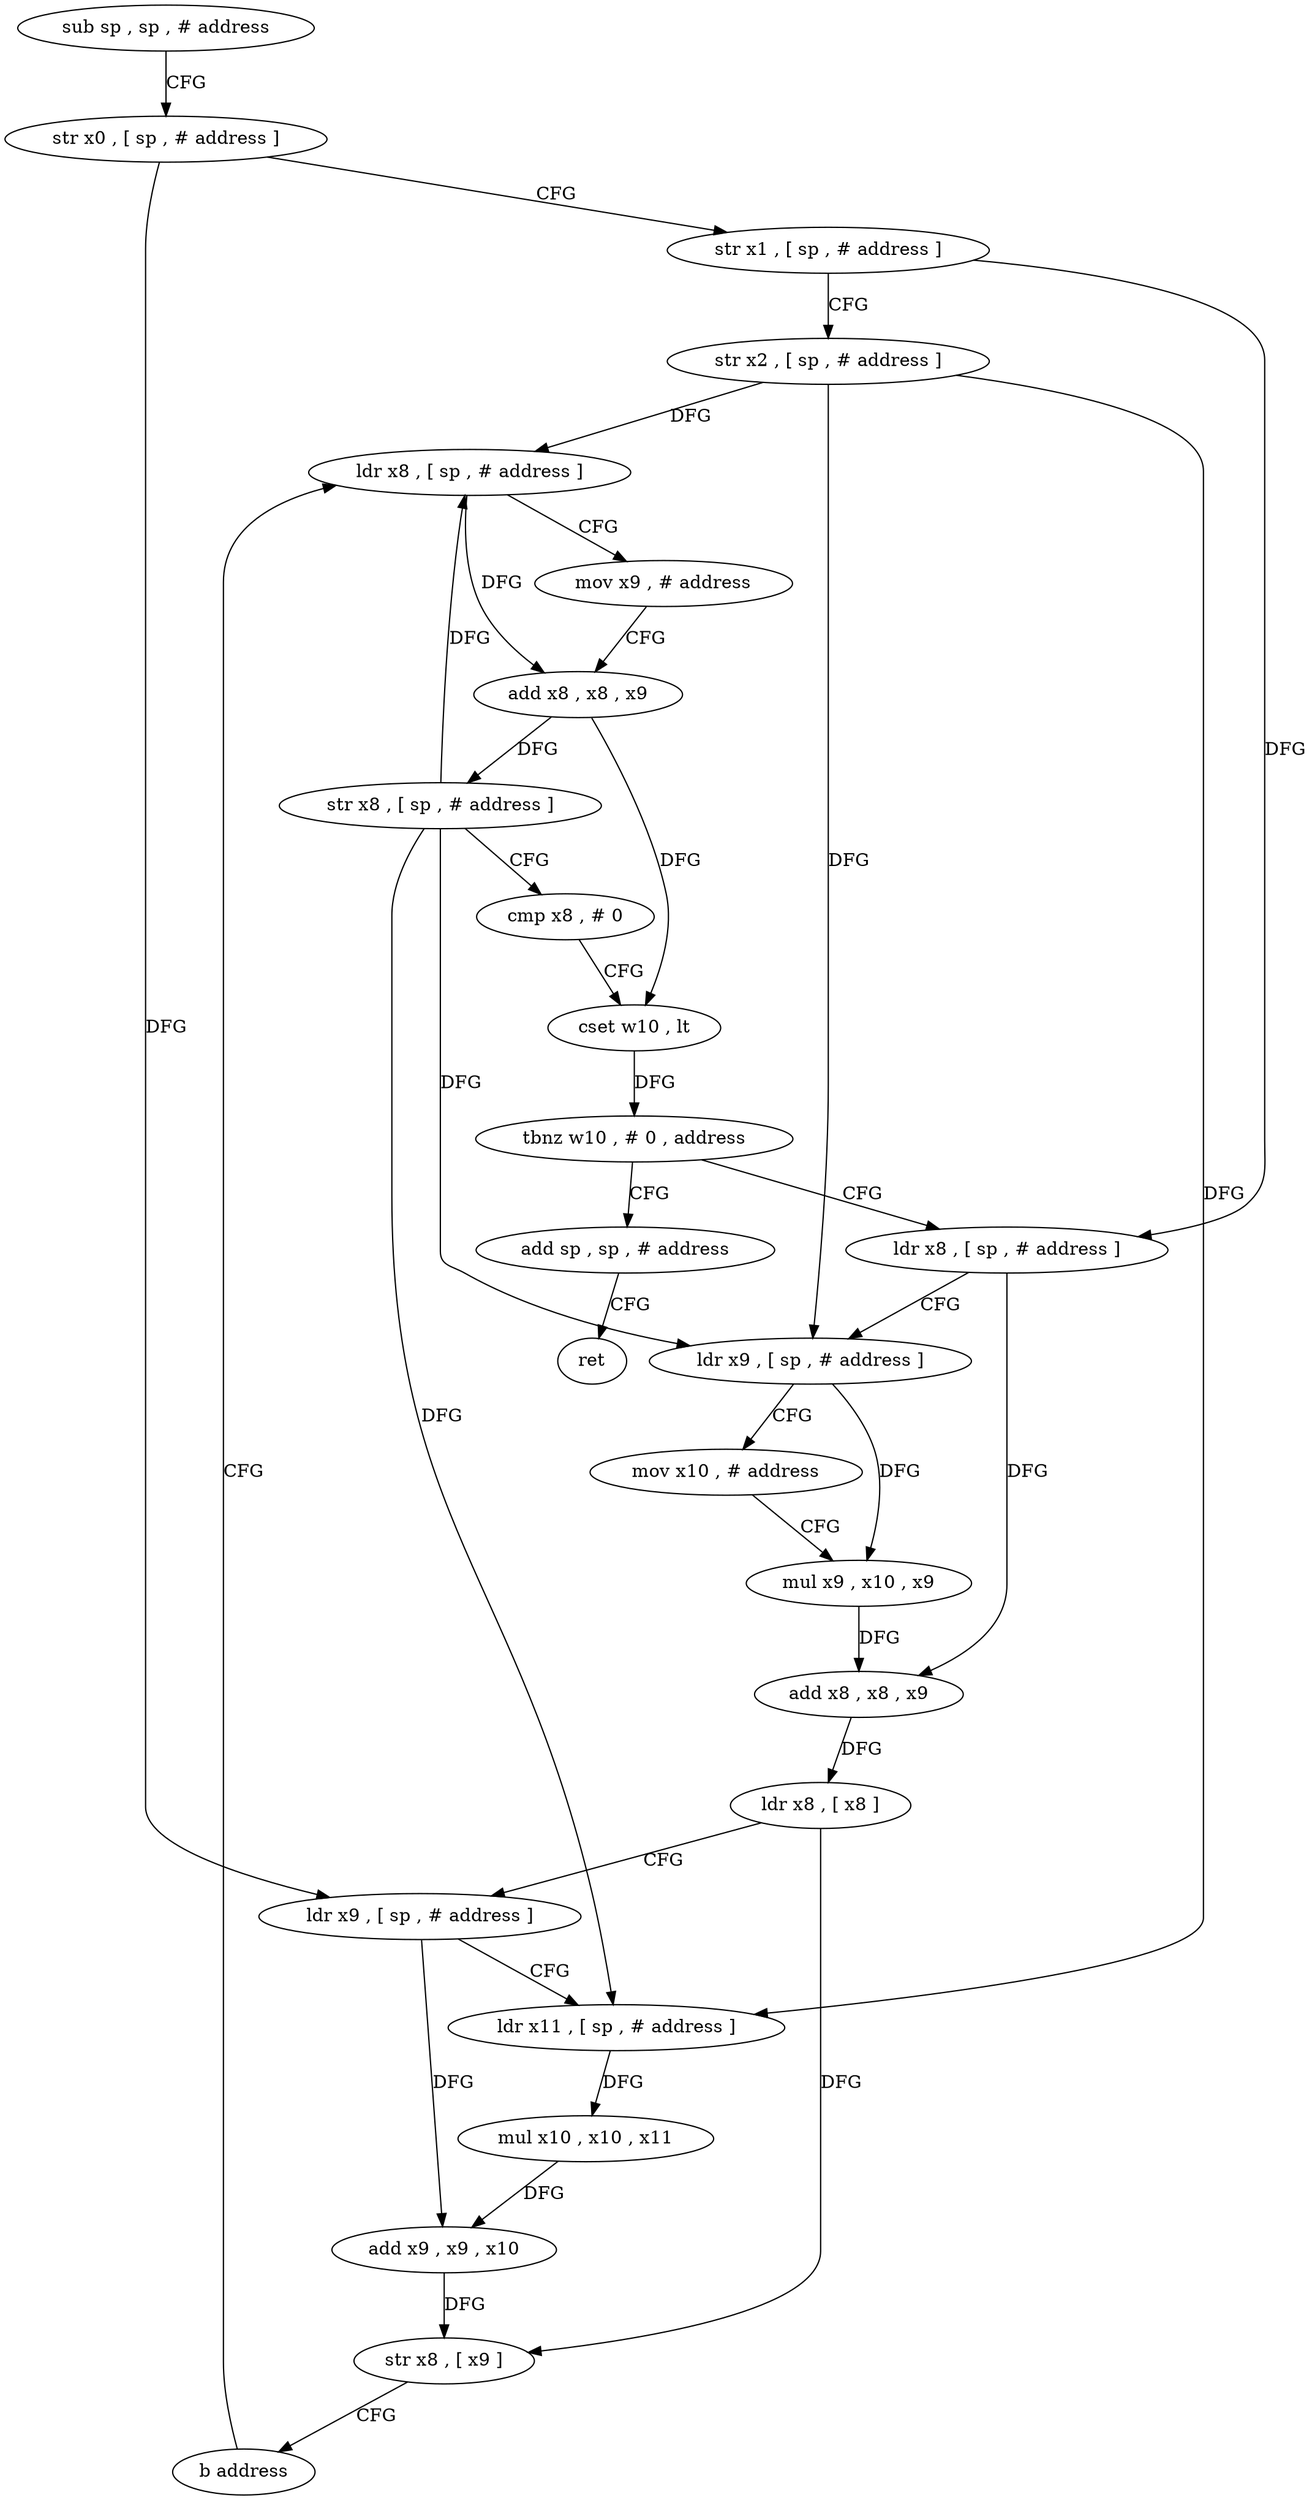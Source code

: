 digraph "func" {
"4233740" [label = "sub sp , sp , # address" ]
"4233744" [label = "str x0 , [ sp , # address ]" ]
"4233748" [label = "str x1 , [ sp , # address ]" ]
"4233752" [label = "str x2 , [ sp , # address ]" ]
"4233756" [label = "ldr x8 , [ sp , # address ]" ]
"4233832" [label = "add sp , sp , # address" ]
"4233836" [label = "ret" ]
"4233784" [label = "ldr x8 , [ sp , # address ]" ]
"4233788" [label = "ldr x9 , [ sp , # address ]" ]
"4233792" [label = "mov x10 , # address" ]
"4233796" [label = "mul x9 , x10 , x9" ]
"4233800" [label = "add x8 , x8 , x9" ]
"4233804" [label = "ldr x8 , [ x8 ]" ]
"4233808" [label = "ldr x9 , [ sp , # address ]" ]
"4233812" [label = "ldr x11 , [ sp , # address ]" ]
"4233816" [label = "mul x10 , x10 , x11" ]
"4233820" [label = "add x9 , x9 , x10" ]
"4233824" [label = "str x8 , [ x9 ]" ]
"4233828" [label = "b address" ]
"4233760" [label = "mov x9 , # address" ]
"4233764" [label = "add x8 , x8 , x9" ]
"4233768" [label = "str x8 , [ sp , # address ]" ]
"4233772" [label = "cmp x8 , # 0" ]
"4233776" [label = "cset w10 , lt" ]
"4233780" [label = "tbnz w10 , # 0 , address" ]
"4233740" -> "4233744" [ label = "CFG" ]
"4233744" -> "4233748" [ label = "CFG" ]
"4233744" -> "4233808" [ label = "DFG" ]
"4233748" -> "4233752" [ label = "CFG" ]
"4233748" -> "4233784" [ label = "DFG" ]
"4233752" -> "4233756" [ label = "DFG" ]
"4233752" -> "4233788" [ label = "DFG" ]
"4233752" -> "4233812" [ label = "DFG" ]
"4233756" -> "4233760" [ label = "CFG" ]
"4233756" -> "4233764" [ label = "DFG" ]
"4233832" -> "4233836" [ label = "CFG" ]
"4233784" -> "4233788" [ label = "CFG" ]
"4233784" -> "4233800" [ label = "DFG" ]
"4233788" -> "4233792" [ label = "CFG" ]
"4233788" -> "4233796" [ label = "DFG" ]
"4233792" -> "4233796" [ label = "CFG" ]
"4233796" -> "4233800" [ label = "DFG" ]
"4233800" -> "4233804" [ label = "DFG" ]
"4233804" -> "4233808" [ label = "CFG" ]
"4233804" -> "4233824" [ label = "DFG" ]
"4233808" -> "4233812" [ label = "CFG" ]
"4233808" -> "4233820" [ label = "DFG" ]
"4233812" -> "4233816" [ label = "DFG" ]
"4233816" -> "4233820" [ label = "DFG" ]
"4233820" -> "4233824" [ label = "DFG" ]
"4233824" -> "4233828" [ label = "CFG" ]
"4233828" -> "4233756" [ label = "CFG" ]
"4233760" -> "4233764" [ label = "CFG" ]
"4233764" -> "4233768" [ label = "DFG" ]
"4233764" -> "4233776" [ label = "DFG" ]
"4233768" -> "4233772" [ label = "CFG" ]
"4233768" -> "4233756" [ label = "DFG" ]
"4233768" -> "4233788" [ label = "DFG" ]
"4233768" -> "4233812" [ label = "DFG" ]
"4233772" -> "4233776" [ label = "CFG" ]
"4233776" -> "4233780" [ label = "DFG" ]
"4233780" -> "4233832" [ label = "CFG" ]
"4233780" -> "4233784" [ label = "CFG" ]
}

